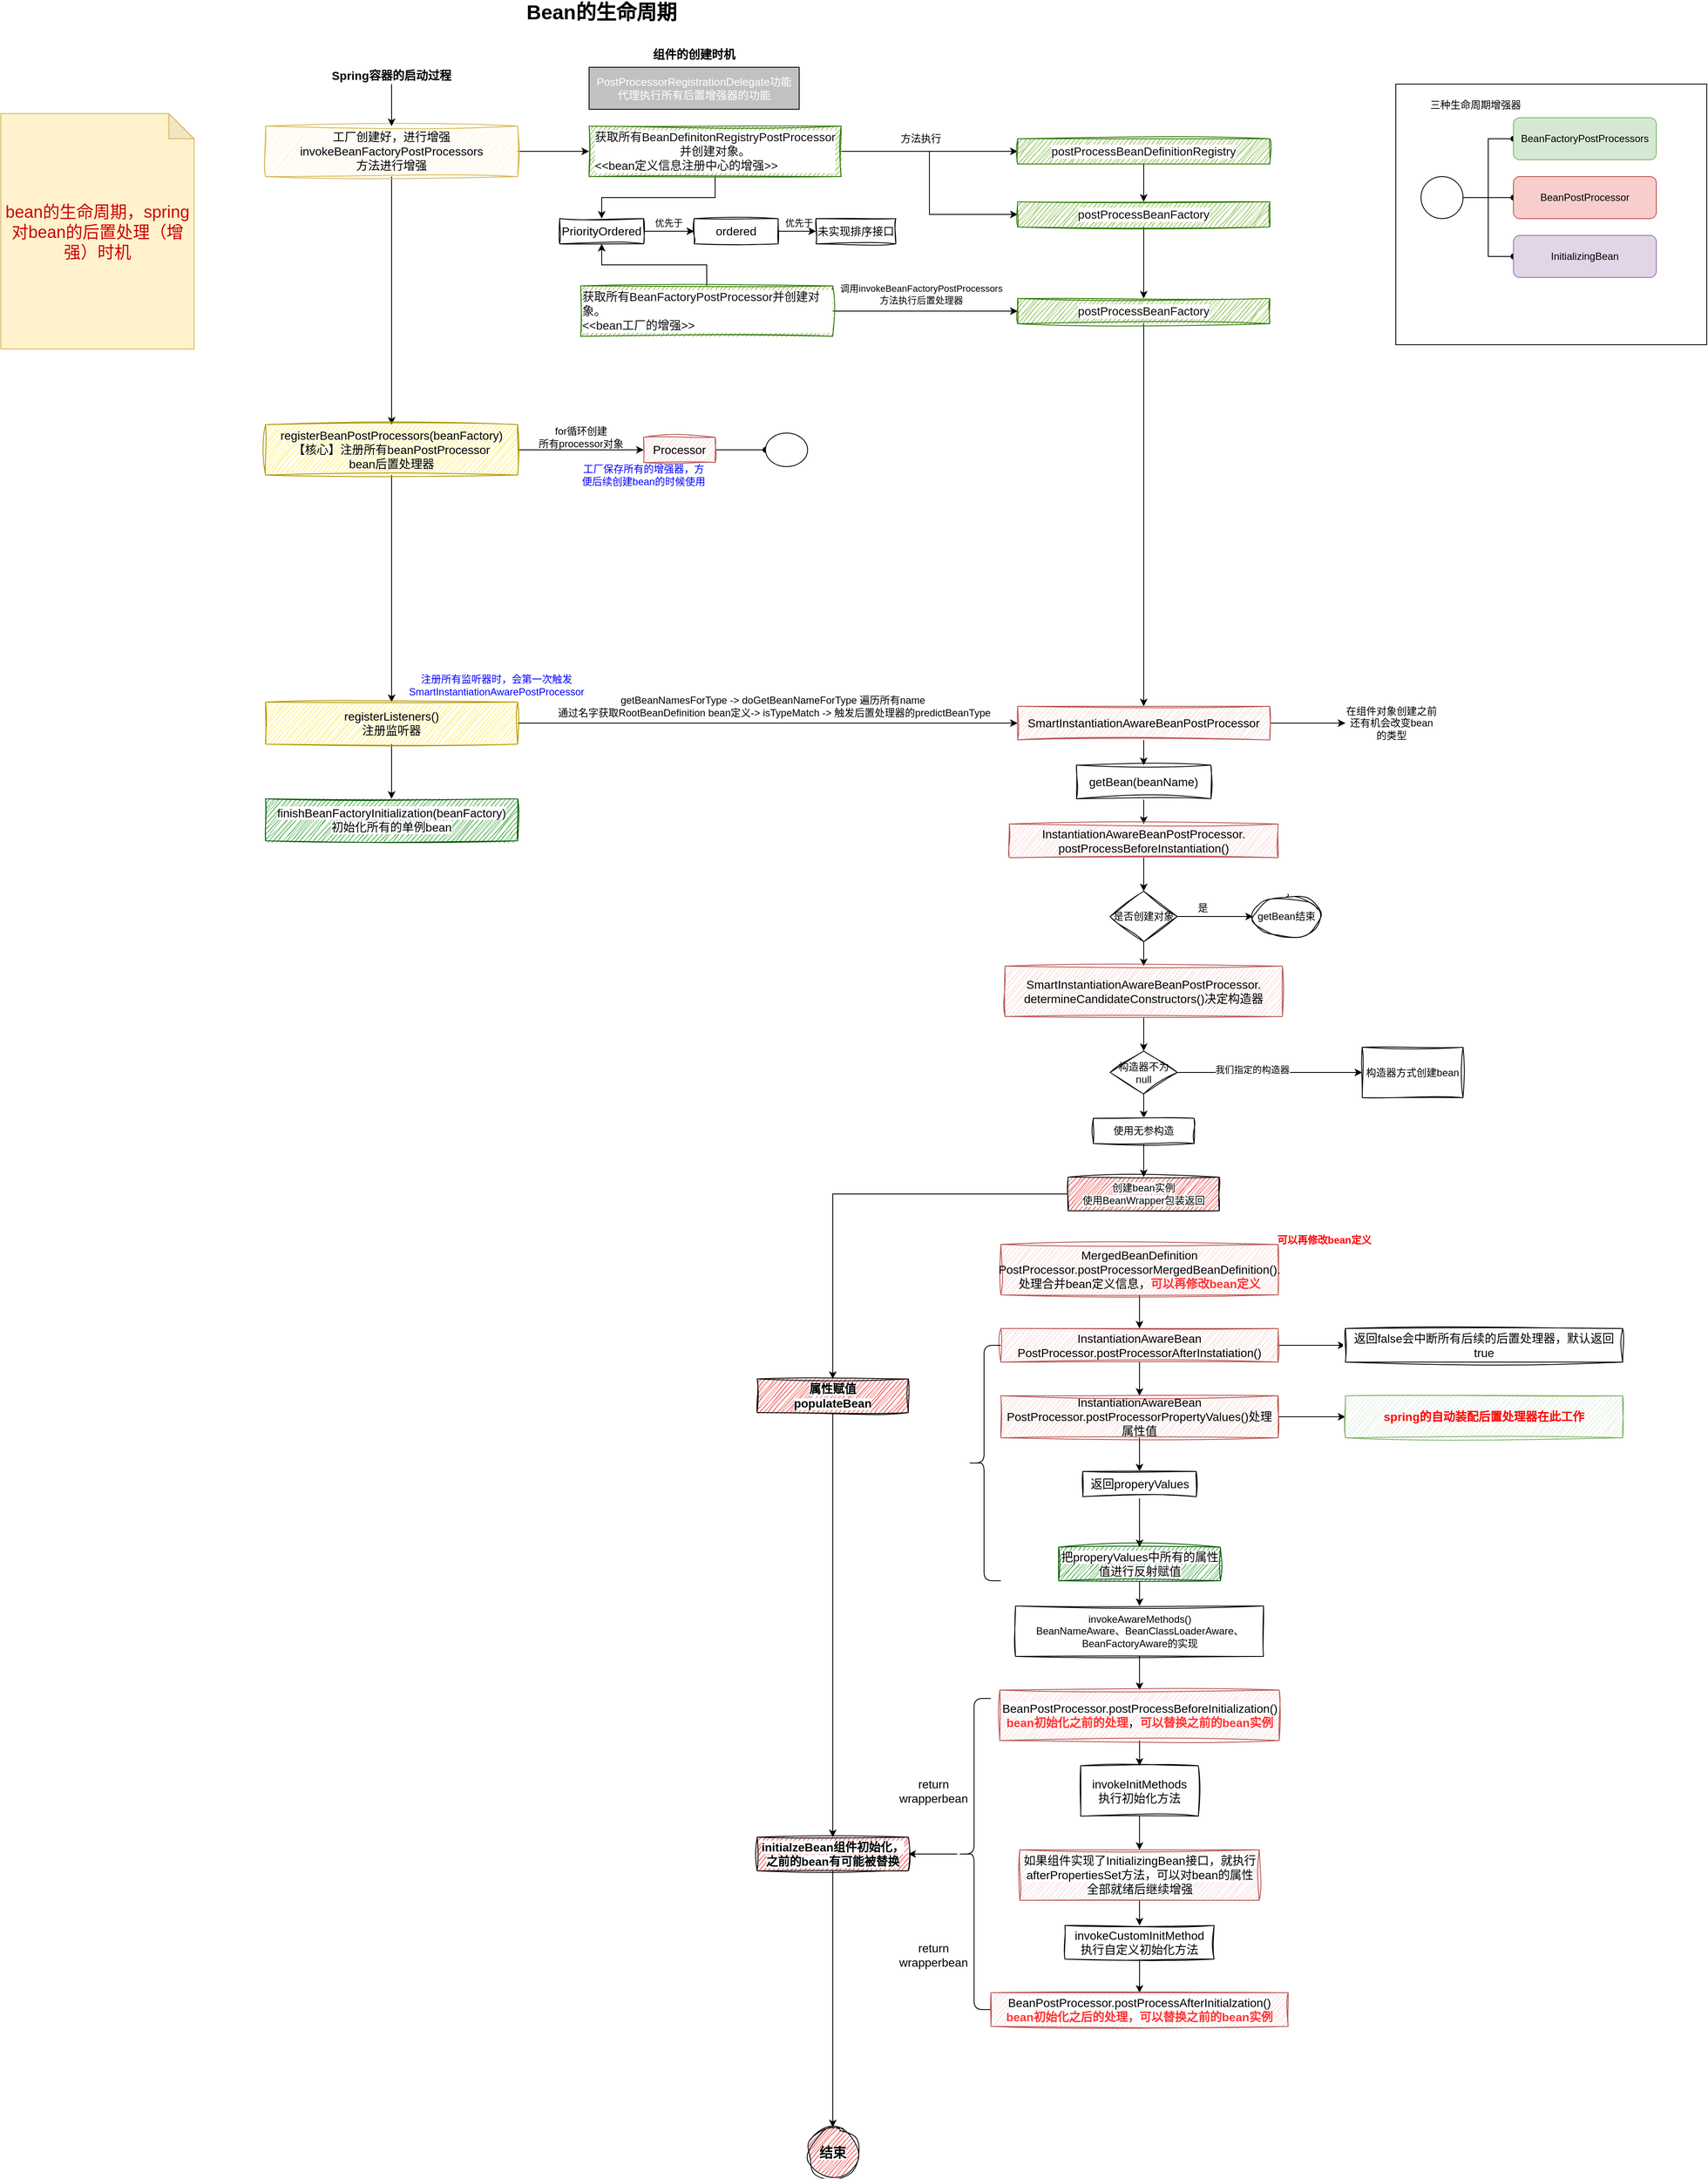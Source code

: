 <mxfile version="21.1.1" type="github">
  <diagram name="第 1 页" id="JuPUj2j9Y0bYAIlRyvc1">
    <mxGraphModel dx="2117" dy="592" grid="1" gridSize="10" guides="1" tooltips="1" connect="1" arrows="1" fold="1" page="1" pageScale="1" pageWidth="827" pageHeight="1169" math="0" shadow="0">
      <root>
        <mxCell id="0" />
        <mxCell id="1" parent="0" />
        <UserObject label="" tags="三种生命周期增强器" id="_ZTjJmJx-keD3RRCjtSV-67">
          <mxCell style="rounded=0;whiteSpace=wrap;html=1;container=1;" vertex="1" parent="1">
            <mxGeometry x="1340" y="120" width="370" height="310" as="geometry">
              <mxRectangle x="1340" y="120" width="50" height="40" as="alternateBounds" />
            </mxGeometry>
          </mxCell>
        </UserObject>
        <mxCell id="_ZTjJmJx-keD3RRCjtSV-73" style="edgeStyle=orthogonalEdgeStyle;rounded=0;orthogonalLoop=1;jettySize=auto;html=1;entryX=0;entryY=0.5;entryDx=0;entryDy=0;endArrow=oval;endFill=1;" edge="1" parent="_ZTjJmJx-keD3RRCjtSV-67" source="_ZTjJmJx-keD3RRCjtSV-70" target="_ZTjJmJx-keD3RRCjtSV-71">
          <mxGeometry relative="1" as="geometry" />
        </mxCell>
        <mxCell id="_ZTjJmJx-keD3RRCjtSV-74" style="edgeStyle=orthogonalEdgeStyle;rounded=0;orthogonalLoop=1;jettySize=auto;html=1;exitX=1;exitY=0.5;exitDx=0;exitDy=0;endArrow=oval;endFill=1;" edge="1" parent="_ZTjJmJx-keD3RRCjtSV-67" source="_ZTjJmJx-keD3RRCjtSV-70" target="_ZTjJmJx-keD3RRCjtSV-64">
          <mxGeometry relative="1" as="geometry" />
        </mxCell>
        <mxCell id="_ZTjJmJx-keD3RRCjtSV-75" style="edgeStyle=orthogonalEdgeStyle;rounded=0;orthogonalLoop=1;jettySize=auto;html=1;exitX=1;exitY=0.5;exitDx=0;exitDy=0;entryX=0;entryY=0.5;entryDx=0;entryDy=0;endArrow=oval;endFill=1;" edge="1" parent="_ZTjJmJx-keD3RRCjtSV-67" source="_ZTjJmJx-keD3RRCjtSV-70" target="_ZTjJmJx-keD3RRCjtSV-65">
          <mxGeometry relative="1" as="geometry" />
        </mxCell>
        <mxCell id="_ZTjJmJx-keD3RRCjtSV-70" value="" style="ellipse;whiteSpace=wrap;html=1;aspect=fixed;" vertex="1" parent="_ZTjJmJx-keD3RRCjtSV-67">
          <mxGeometry x="30" y="110" width="50" height="50" as="geometry" />
        </mxCell>
        <mxCell id="_ZTjJmJx-keD3RRCjtSV-71" value="BeanFactoryPostProcessors" style="rounded=1;whiteSpace=wrap;html=1;fillColor=#d5e8d4;strokeColor=#82b366;" vertex="1" parent="_ZTjJmJx-keD3RRCjtSV-67">
          <mxGeometry x="140" y="40" width="170" height="50" as="geometry" />
        </mxCell>
        <mxCell id="_ZTjJmJx-keD3RRCjtSV-64" value="BeanPostProcessor" style="rounded=1;whiteSpace=wrap;html=1;fillColor=#f8cecc;strokeColor=#b85450;" vertex="1" parent="_ZTjJmJx-keD3RRCjtSV-67">
          <mxGeometry x="140" y="110" width="170" height="50" as="geometry" />
        </mxCell>
        <mxCell id="_ZTjJmJx-keD3RRCjtSV-65" value="InitializingBean" style="rounded=1;whiteSpace=wrap;html=1;fillColor=#e1d5e7;strokeColor=#9673a6;" vertex="1" parent="_ZTjJmJx-keD3RRCjtSV-67">
          <mxGeometry x="140" y="180" width="170" height="50" as="geometry" />
        </mxCell>
        <mxCell id="_ZTjJmJx-keD3RRCjtSV-76" value="三种生命周期增强器" style="text;html=1;strokeColor=none;fillColor=none;align=center;verticalAlign=middle;whiteSpace=wrap;rounded=0;" vertex="1" parent="_ZTjJmJx-keD3RRCjtSV-67">
          <mxGeometry x="30" y="10" width="130" height="30" as="geometry" />
        </mxCell>
        <mxCell id="_ZTjJmJx-keD3RRCjtSV-1" value="&lt;b&gt;&lt;font style=&quot;font-size: 24px;&quot;&gt;Bean的生命周期&lt;/font&gt;&lt;/b&gt;" style="text;html=1;strokeColor=none;fillColor=none;align=center;verticalAlign=middle;whiteSpace=wrap;rounded=0;" vertex="1" parent="1">
          <mxGeometry x="290" y="20" width="210" height="30" as="geometry" />
        </mxCell>
        <mxCell id="_ZTjJmJx-keD3RRCjtSV-6" value="" style="edgeStyle=orthogonalEdgeStyle;rounded=0;orthogonalLoop=1;jettySize=auto;html=1;" edge="1" parent="1" source="_ZTjJmJx-keD3RRCjtSV-2" target="_ZTjJmJx-keD3RRCjtSV-5">
          <mxGeometry relative="1" as="geometry" />
        </mxCell>
        <mxCell id="_ZTjJmJx-keD3RRCjtSV-8" value="" style="edgeStyle=orthogonalEdgeStyle;rounded=0;orthogonalLoop=1;jettySize=auto;html=1;" edge="1" parent="1" source="_ZTjJmJx-keD3RRCjtSV-2" target="_ZTjJmJx-keD3RRCjtSV-7">
          <mxGeometry relative="1" as="geometry" />
        </mxCell>
        <mxCell id="_ZTjJmJx-keD3RRCjtSV-2" value="&lt;font style=&quot;font-size: 14px;&quot;&gt;工厂创建好，进行增强&lt;br&gt;invokeBeanFactoryPostProcessors&lt;br&gt;方法进行增强&lt;/font&gt;" style="rounded=0;whiteSpace=wrap;html=1;fillColor=#fff2cc;strokeColor=#d6b656;sketch=1;curveFitting=1;jiggle=2;" vertex="1" parent="1">
          <mxGeometry x="-5" y="170" width="300" height="60" as="geometry" />
        </mxCell>
        <mxCell id="_ZTjJmJx-keD3RRCjtSV-4" style="edgeStyle=orthogonalEdgeStyle;rounded=0;orthogonalLoop=1;jettySize=auto;html=1;entryX=0.5;entryY=0;entryDx=0;entryDy=0;" edge="1" parent="1" source="_ZTjJmJx-keD3RRCjtSV-3" target="_ZTjJmJx-keD3RRCjtSV-2">
          <mxGeometry relative="1" as="geometry" />
        </mxCell>
        <mxCell id="_ZTjJmJx-keD3RRCjtSV-3" value="&lt;b&gt;&lt;font style=&quot;font-size: 14px;&quot;&gt;Spring容器的启动过程&lt;/font&gt;&lt;/b&gt;" style="text;html=1;strokeColor=none;fillColor=none;align=center;verticalAlign=middle;whiteSpace=wrap;rounded=0;" vertex="1" parent="1">
          <mxGeometry x="60" y="100" width="170" height="20" as="geometry" />
        </mxCell>
        <mxCell id="_ZTjJmJx-keD3RRCjtSV-38" value="" style="edgeStyle=orthogonalEdgeStyle;rounded=0;orthogonalLoop=1;jettySize=auto;html=1;" edge="1" parent="1" source="_ZTjJmJx-keD3RRCjtSV-5" target="_ZTjJmJx-keD3RRCjtSV-37">
          <mxGeometry relative="1" as="geometry" />
        </mxCell>
        <mxCell id="_ZTjJmJx-keD3RRCjtSV-53" value="" style="edgeStyle=orthogonalEdgeStyle;rounded=0;orthogonalLoop=1;jettySize=auto;html=1;" edge="1" parent="1" source="_ZTjJmJx-keD3RRCjtSV-5" target="_ZTjJmJx-keD3RRCjtSV-52">
          <mxGeometry relative="1" as="geometry" />
        </mxCell>
        <mxCell id="_ZTjJmJx-keD3RRCjtSV-5" value="&lt;font style=&quot;font-size: 14px;&quot;&gt;registerBeanPostProcessors(beanFactory)&lt;br&gt;【核心】注册所有beanPostProcessor&lt;br&gt;bean后置处理器&lt;/font&gt;" style="rounded=0;whiteSpace=wrap;html=1;fillColor=#fde73f;strokeColor=#B09500;sketch=1;curveFitting=1;jiggle=2;fontColor=#000000;" vertex="1" parent="1">
          <mxGeometry x="-5" y="525" width="300" height="60" as="geometry" />
        </mxCell>
        <mxCell id="_ZTjJmJx-keD3RRCjtSV-12" value="" style="edgeStyle=orthogonalEdgeStyle;rounded=0;orthogonalLoop=1;jettySize=auto;html=1;" edge="1" parent="1" source="_ZTjJmJx-keD3RRCjtSV-7" target="_ZTjJmJx-keD3RRCjtSV-11">
          <mxGeometry relative="1" as="geometry" />
        </mxCell>
        <mxCell id="_ZTjJmJx-keD3RRCjtSV-22" value="" style="edgeStyle=orthogonalEdgeStyle;rounded=0;orthogonalLoop=1;jettySize=auto;html=1;" edge="1" parent="1" source="_ZTjJmJx-keD3RRCjtSV-7" target="_ZTjJmJx-keD3RRCjtSV-21">
          <mxGeometry relative="1" as="geometry" />
        </mxCell>
        <mxCell id="_ZTjJmJx-keD3RRCjtSV-26" style="edgeStyle=orthogonalEdgeStyle;rounded=0;orthogonalLoop=1;jettySize=auto;html=1;exitX=1;exitY=0.5;exitDx=0;exitDy=0;entryX=0;entryY=0.5;entryDx=0;entryDy=0;" edge="1" parent="1" source="_ZTjJmJx-keD3RRCjtSV-7" target="_ZTjJmJx-keD3RRCjtSV-24">
          <mxGeometry relative="1" as="geometry" />
        </mxCell>
        <mxCell id="_ZTjJmJx-keD3RRCjtSV-7" value="&lt;span style=&quot;font-size: 14px;&quot;&gt;获取所有BeanDefinitonRegistryPostProcessor&lt;br&gt;并创建对象。&lt;br&gt;&lt;div style=&quot;text-align: left;&quot;&gt;&amp;lt;&amp;lt;bean定义信息注册中心的增强&amp;gt;&amp;gt;&lt;/div&gt;&lt;/span&gt;" style="rounded=0;whiteSpace=wrap;html=1;fillColor=#60a917;strokeColor=#2D7600;sketch=1;curveFitting=1;jiggle=2;fontColor=#0D0D0D;labelBackgroundColor=default;" vertex="1" parent="1">
          <mxGeometry x="380" y="170" width="300" height="60" as="geometry" />
        </mxCell>
        <mxCell id="_ZTjJmJx-keD3RRCjtSV-9" value="&lt;b&gt;&lt;font style=&quot;font-size: 14px;&quot;&gt;组件的创建时机&lt;/font&gt;&lt;/b&gt;" style="text;html=1;strokeColor=none;fillColor=none;align=center;verticalAlign=middle;whiteSpace=wrap;rounded=0;" vertex="1" parent="1">
          <mxGeometry x="430" y="70" width="150" height="30" as="geometry" />
        </mxCell>
        <mxCell id="_ZTjJmJx-keD3RRCjtSV-10" value="&lt;font style=&quot;font-size: 13px;&quot; color=&quot;#ffffff&quot;&gt;PostProcessorRegistrationDelegate功能&lt;br&gt;代理执行所有后置增强器的功能&lt;/font&gt;" style="rounded=0;whiteSpace=wrap;html=1;fillColor=#c2c1c1;" vertex="1" parent="1">
          <mxGeometry x="380" y="100" width="250" height="50" as="geometry" />
        </mxCell>
        <mxCell id="_ZTjJmJx-keD3RRCjtSV-14" value="" style="edgeStyle=orthogonalEdgeStyle;rounded=0;orthogonalLoop=1;jettySize=auto;html=1;" edge="1" parent="1" source="_ZTjJmJx-keD3RRCjtSV-11" target="_ZTjJmJx-keD3RRCjtSV-13">
          <mxGeometry relative="1" as="geometry" />
        </mxCell>
        <mxCell id="_ZTjJmJx-keD3RRCjtSV-11" value="&lt;span style=&quot;font-size: 14px;&quot;&gt;PriorityOrdered&lt;br&gt;&lt;/span&gt;" style="rounded=0;whiteSpace=wrap;html=1;sketch=1;curveFitting=1;jiggle=2;labelBackgroundColor=default;" vertex="1" parent="1">
          <mxGeometry x="345" y="280" width="100" height="30" as="geometry" />
        </mxCell>
        <mxCell id="_ZTjJmJx-keD3RRCjtSV-17" value="" style="edgeStyle=orthogonalEdgeStyle;rounded=0;orthogonalLoop=1;jettySize=auto;html=1;" edge="1" parent="1" source="_ZTjJmJx-keD3RRCjtSV-13" target="_ZTjJmJx-keD3RRCjtSV-16">
          <mxGeometry relative="1" as="geometry" />
        </mxCell>
        <mxCell id="_ZTjJmJx-keD3RRCjtSV-13" value="&lt;span style=&quot;font-size: 14px;&quot;&gt;ordered&lt;br&gt;&lt;/span&gt;" style="rounded=0;whiteSpace=wrap;html=1;sketch=1;curveFitting=1;jiggle=2;labelBackgroundColor=default;" vertex="1" parent="1">
          <mxGeometry x="505" y="280" width="100" height="30" as="geometry" />
        </mxCell>
        <mxCell id="_ZTjJmJx-keD3RRCjtSV-15" value="&lt;font style=&quot;font-size: 11px;&quot;&gt;优先于&lt;/font&gt;" style="text;html=1;strokeColor=none;fillColor=none;align=center;verticalAlign=middle;whiteSpace=wrap;rounded=0;" vertex="1" parent="1">
          <mxGeometry x="445" y="270" width="60" height="30" as="geometry" />
        </mxCell>
        <mxCell id="_ZTjJmJx-keD3RRCjtSV-16" value="&lt;font style=&quot;font-size: 13px;&quot;&gt;未实现排序接口&lt;/font&gt;" style="rounded=0;whiteSpace=wrap;html=1;sketch=1;curveFitting=1;jiggle=2;labelBackgroundColor=default;" vertex="1" parent="1">
          <mxGeometry x="650" y="280" width="95" height="30" as="geometry" />
        </mxCell>
        <mxCell id="_ZTjJmJx-keD3RRCjtSV-18" value="&lt;font style=&quot;font-size: 11px;&quot;&gt;优先于&lt;/font&gt;" style="text;html=1;strokeColor=none;fillColor=none;align=center;verticalAlign=middle;whiteSpace=wrap;rounded=0;" vertex="1" parent="1">
          <mxGeometry x="600" y="270" width="60" height="30" as="geometry" />
        </mxCell>
        <mxCell id="_ZTjJmJx-keD3RRCjtSV-20" style="edgeStyle=orthogonalEdgeStyle;rounded=0;orthogonalLoop=1;jettySize=auto;html=1;entryX=0.5;entryY=1;entryDx=0;entryDy=0;" edge="1" parent="1" source="_ZTjJmJx-keD3RRCjtSV-19" target="_ZTjJmJx-keD3RRCjtSV-11">
          <mxGeometry relative="1" as="geometry" />
        </mxCell>
        <mxCell id="_ZTjJmJx-keD3RRCjtSV-35" style="edgeStyle=orthogonalEdgeStyle;rounded=0;orthogonalLoop=1;jettySize=auto;html=1;exitX=1;exitY=0.5;exitDx=0;exitDy=0;entryX=0;entryY=0.5;entryDx=0;entryDy=0;" edge="1" parent="1" source="_ZTjJmJx-keD3RRCjtSV-19" target="_ZTjJmJx-keD3RRCjtSV-27">
          <mxGeometry relative="1" as="geometry" />
        </mxCell>
        <mxCell id="_ZTjJmJx-keD3RRCjtSV-36" value="调用invokeBeanFactoryPostProcessors&lt;br&gt;方法执行后置处理器" style="edgeLabel;html=1;align=center;verticalAlign=middle;resizable=0;points=[];" vertex="1" connectable="0" parent="_ZTjJmJx-keD3RRCjtSV-35">
          <mxGeometry x="-0.291" y="4" relative="1" as="geometry">
            <mxPoint x="27" y="-16" as="offset" />
          </mxGeometry>
        </mxCell>
        <mxCell id="_ZTjJmJx-keD3RRCjtSV-19" value="&lt;span style=&quot;font-size: 14px;&quot;&gt;获取所有BeanFactoryPostProcessor并创建对象。&lt;br&gt;&amp;lt;&amp;lt;bean工厂的增强&amp;gt;&amp;gt;&lt;br&gt;&lt;/span&gt;" style="rounded=0;whiteSpace=wrap;html=1;fillColor=#60a917;strokeColor=#2D7600;sketch=1;curveFitting=1;jiggle=2;fontColor=#0D0D0D;labelBackgroundColor=default;align=left;" vertex="1" parent="1">
          <mxGeometry x="370" y="360" width="300" height="60" as="geometry" />
        </mxCell>
        <mxCell id="_ZTjJmJx-keD3RRCjtSV-25" value="" style="edgeStyle=orthogonalEdgeStyle;rounded=0;orthogonalLoop=1;jettySize=auto;html=1;" edge="1" parent="1" source="_ZTjJmJx-keD3RRCjtSV-21" target="_ZTjJmJx-keD3RRCjtSV-24">
          <mxGeometry relative="1" as="geometry" />
        </mxCell>
        <mxCell id="_ZTjJmJx-keD3RRCjtSV-21" value="&lt;span style=&quot;font-size: 14px;&quot;&gt;postProcessBeanDefinitionRegistry&lt;/span&gt;" style="rounded=0;whiteSpace=wrap;html=1;fillColor=#60a917;strokeColor=#2D7600;sketch=1;curveFitting=1;jiggle=2;fontColor=#0D0D0D;labelBackgroundColor=default;" vertex="1" parent="1">
          <mxGeometry x="890" y="185" width="300" height="30" as="geometry" />
        </mxCell>
        <mxCell id="_ZTjJmJx-keD3RRCjtSV-23" value="方法执行" style="text;html=1;strokeColor=none;fillColor=none;align=center;verticalAlign=middle;whiteSpace=wrap;rounded=0;" vertex="1" parent="1">
          <mxGeometry x="745" y="170" width="60" height="30" as="geometry" />
        </mxCell>
        <mxCell id="_ZTjJmJx-keD3RRCjtSV-28" value="" style="edgeStyle=orthogonalEdgeStyle;rounded=0;orthogonalLoop=1;jettySize=auto;html=1;" edge="1" parent="1" source="_ZTjJmJx-keD3RRCjtSV-24" target="_ZTjJmJx-keD3RRCjtSV-27">
          <mxGeometry relative="1" as="geometry" />
        </mxCell>
        <mxCell id="_ZTjJmJx-keD3RRCjtSV-24" value="&lt;span style=&quot;font-size: 14px;&quot;&gt;postProcessBeanFactory&lt;/span&gt;" style="rounded=0;whiteSpace=wrap;html=1;fillColor=#60a917;strokeColor=#2D7600;sketch=1;curveFitting=1;jiggle=2;fontColor=#0D0D0D;labelBackgroundColor=default;" vertex="1" parent="1">
          <mxGeometry x="890" y="260" width="300" height="30" as="geometry" />
        </mxCell>
        <mxCell id="_ZTjJmJx-keD3RRCjtSV-56" style="edgeStyle=orthogonalEdgeStyle;rounded=0;orthogonalLoop=1;jettySize=auto;html=1;exitX=0.5;exitY=1;exitDx=0;exitDy=0;" edge="1" parent="1" source="_ZTjJmJx-keD3RRCjtSV-27" target="_ZTjJmJx-keD3RRCjtSV-54">
          <mxGeometry relative="1" as="geometry" />
        </mxCell>
        <mxCell id="_ZTjJmJx-keD3RRCjtSV-27" value="&lt;span style=&quot;font-size: 14px;&quot;&gt;postProcessBeanFactory&lt;/span&gt;" style="rounded=0;whiteSpace=wrap;html=1;fillColor=#60a917;strokeColor=#2D7600;sketch=1;curveFitting=1;jiggle=2;fontColor=#0D0D0D;labelBackgroundColor=default;" vertex="1" parent="1">
          <mxGeometry x="890" y="375" width="300" height="30" as="geometry" />
        </mxCell>
        <mxCell id="_ZTjJmJx-keD3RRCjtSV-41" value="" style="edgeStyle=orthogonalEdgeStyle;rounded=0;orthogonalLoop=1;jettySize=auto;html=1;endArrow=oval;endFill=1;entryX=0;entryY=0.5;entryDx=0;entryDy=0;" edge="1" parent="1" source="_ZTjJmJx-keD3RRCjtSV-37" target="_ZTjJmJx-keD3RRCjtSV-148">
          <mxGeometry relative="1" as="geometry">
            <mxPoint x="605" y="555" as="targetPoint" />
          </mxGeometry>
        </mxCell>
        <mxCell id="_ZTjJmJx-keD3RRCjtSV-37" value="&lt;span style=&quot;font-size: 14px;&quot;&gt;Processor&lt;/span&gt;" style="rounded=0;whiteSpace=wrap;html=1;fillColor=#f8cecc;strokeColor=#b85450;sketch=1;curveFitting=1;jiggle=2;" vertex="1" parent="1">
          <mxGeometry x="445" y="540" width="85" height="30" as="geometry" />
        </mxCell>
        <mxCell id="_ZTjJmJx-keD3RRCjtSV-39" value="for循环创建&lt;br&gt;所有processor对象" style="text;html=1;align=center;verticalAlign=middle;resizable=0;points=[];autosize=1;strokeColor=none;fillColor=none;" vertex="1" parent="1">
          <mxGeometry x="310" y="520" width="120" height="40" as="geometry" />
        </mxCell>
        <mxCell id="_ZTjJmJx-keD3RRCjtSV-51" value="&lt;font color=&quot;#0000ff&quot;&gt;工厂保存所有的增强器，方便后续创建bean的时候使用&lt;/font&gt;" style="text;html=1;strokeColor=none;fillColor=none;align=center;verticalAlign=middle;whiteSpace=wrap;rounded=0;" vertex="1" parent="1">
          <mxGeometry x="370" y="560" width="150" height="50" as="geometry" />
        </mxCell>
        <mxCell id="_ZTjJmJx-keD3RRCjtSV-55" value="" style="edgeStyle=orthogonalEdgeStyle;rounded=0;orthogonalLoop=1;jettySize=auto;html=1;" edge="1" parent="1" source="_ZTjJmJx-keD3RRCjtSV-52" target="_ZTjJmJx-keD3RRCjtSV-54">
          <mxGeometry relative="1" as="geometry" />
        </mxCell>
        <mxCell id="_ZTjJmJx-keD3RRCjtSV-79" value="" style="edgeStyle=orthogonalEdgeStyle;rounded=0;orthogonalLoop=1;jettySize=auto;html=1;" edge="1" parent="1" source="_ZTjJmJx-keD3RRCjtSV-52" target="_ZTjJmJx-keD3RRCjtSV-78">
          <mxGeometry relative="1" as="geometry" />
        </mxCell>
        <mxCell id="_ZTjJmJx-keD3RRCjtSV-52" value="&lt;font style=&quot;font-size: 14px;&quot;&gt;registerListeners()&lt;br&gt;注册监听器&lt;br&gt;&lt;/font&gt;" style="rounded=0;whiteSpace=wrap;html=1;fillColor=#fde73f;strokeColor=#B09500;sketch=1;curveFitting=1;jiggle=2;fontColor=#000000;" vertex="1" parent="1">
          <mxGeometry x="-5" y="855" width="300" height="50" as="geometry" />
        </mxCell>
        <mxCell id="_ZTjJmJx-keD3RRCjtSV-61" value="" style="edgeStyle=orthogonalEdgeStyle;rounded=0;orthogonalLoop=1;jettySize=auto;html=1;entryX=0;entryY=0.5;entryDx=0;entryDy=0;" edge="1" parent="1" source="_ZTjJmJx-keD3RRCjtSV-54" target="_ZTjJmJx-keD3RRCjtSV-62">
          <mxGeometry relative="1" as="geometry">
            <mxPoint x="1270" y="880" as="targetPoint" />
          </mxGeometry>
        </mxCell>
        <mxCell id="_ZTjJmJx-keD3RRCjtSV-81" value="" style="edgeStyle=orthogonalEdgeStyle;rounded=0;orthogonalLoop=1;jettySize=auto;html=1;" edge="1" parent="1" source="_ZTjJmJx-keD3RRCjtSV-54" target="_ZTjJmJx-keD3RRCjtSV-80">
          <mxGeometry relative="1" as="geometry" />
        </mxCell>
        <mxCell id="_ZTjJmJx-keD3RRCjtSV-54" value="&lt;font style=&quot;font-size: 14px;&quot;&gt;SmartInstantiationAwareBeanPostProcessor&lt;br&gt;&lt;/font&gt;" style="rounded=0;whiteSpace=wrap;html=1;fillColor=#f8cecc;strokeColor=#b85450;sketch=1;curveFitting=1;jiggle=2;" vertex="1" parent="1">
          <mxGeometry x="890" y="860" width="300" height="40" as="geometry" />
        </mxCell>
        <mxCell id="_ZTjJmJx-keD3RRCjtSV-57" value="getBeanNamesForType -&amp;gt; doGetBeanNameForType 遍历所有name&amp;nbsp;&lt;br&gt;通过名字获取RootBeanDefinition bean定义-&amp;gt; isTypeMatch -&amp;gt; 触发后置处理器的predictBeanType" style="text;html=1;align=center;verticalAlign=middle;resizable=0;points=[];autosize=1;strokeColor=none;fillColor=none;" vertex="1" parent="1">
          <mxGeometry x="330" y="840" width="540" height="40" as="geometry" />
        </mxCell>
        <mxCell id="_ZTjJmJx-keD3RRCjtSV-59" value="&lt;font color=&quot;#0000ff&quot;&gt;注册所有监听器时，会第一次触发&lt;font style=&quot;font-size: 12px;&quot;&gt;SmartInstantiationAwarePostProcessor&lt;/font&gt;&lt;/font&gt;" style="text;html=1;strokeColor=none;fillColor=none;align=center;verticalAlign=middle;whiteSpace=wrap;rounded=0;" vertex="1" parent="1">
          <mxGeometry x="110" y="815" width="320" height="40" as="geometry" />
        </mxCell>
        <mxCell id="_ZTjJmJx-keD3RRCjtSV-62" value="在组件对象创建之前还有机会改变bean的类型" style="text;html=1;strokeColor=none;fillColor=none;align=center;verticalAlign=middle;whiteSpace=wrap;rounded=0;" vertex="1" parent="1">
          <mxGeometry x="1280" y="867.5" width="110" height="25" as="geometry" />
        </mxCell>
        <mxCell id="_ZTjJmJx-keD3RRCjtSV-78" value="&lt;font style=&quot;font-size: 14px;&quot;&gt;&lt;font style=&quot;background-color: rgb(255, 255, 255);&quot; color=&quot;#000000&quot;&gt;finishBeanFactoryInitialization(beanFactory)&lt;br&gt;初始化所有的单例bean&lt;/font&gt;&lt;br&gt;&lt;/font&gt;" style="rounded=0;whiteSpace=wrap;html=1;fillColor=#008a00;strokeColor=#005700;sketch=1;curveFitting=1;jiggle=2;fontColor=#ffffff;" vertex="1" parent="1">
          <mxGeometry x="-5" y="970" width="300" height="50" as="geometry" />
        </mxCell>
        <mxCell id="_ZTjJmJx-keD3RRCjtSV-83" value="" style="edgeStyle=orthogonalEdgeStyle;rounded=0;orthogonalLoop=1;jettySize=auto;html=1;" edge="1" parent="1" source="_ZTjJmJx-keD3RRCjtSV-80" target="_ZTjJmJx-keD3RRCjtSV-82">
          <mxGeometry relative="1" as="geometry" />
        </mxCell>
        <mxCell id="_ZTjJmJx-keD3RRCjtSV-80" value="&lt;font style=&quot;font-size: 14px;&quot;&gt;getBean(beanName)&lt;br&gt;&lt;/font&gt;" style="rounded=0;whiteSpace=wrap;html=1;sketch=1;curveFitting=1;jiggle=2;" vertex="1" parent="1">
          <mxGeometry x="960" y="930" width="160" height="40" as="geometry" />
        </mxCell>
        <mxCell id="_ZTjJmJx-keD3RRCjtSV-85" value="" style="edgeStyle=orthogonalEdgeStyle;rounded=0;orthogonalLoop=1;jettySize=auto;html=1;" edge="1" parent="1" source="_ZTjJmJx-keD3RRCjtSV-82" target="_ZTjJmJx-keD3RRCjtSV-84">
          <mxGeometry relative="1" as="geometry" />
        </mxCell>
        <mxCell id="_ZTjJmJx-keD3RRCjtSV-82" value="&lt;font style=&quot;font-size: 14px;&quot;&gt;InstantiationAwareBeanPostProcessor.&lt;br&gt;postProcessBeforeInstantiation()&lt;br&gt;&lt;/font&gt;" style="rounded=0;whiteSpace=wrap;html=1;sketch=1;curveFitting=1;jiggle=2;fillColor=#f8cecc;strokeColor=#b85450;" vertex="1" parent="1">
          <mxGeometry x="880" y="1000" width="320" height="40" as="geometry" />
        </mxCell>
        <mxCell id="_ZTjJmJx-keD3RRCjtSV-89" value="" style="edgeStyle=orthogonalEdgeStyle;rounded=0;orthogonalLoop=1;jettySize=auto;html=1;" edge="1" parent="1" source="_ZTjJmJx-keD3RRCjtSV-84" target="_ZTjJmJx-keD3RRCjtSV-88">
          <mxGeometry relative="1" as="geometry" />
        </mxCell>
        <mxCell id="_ZTjJmJx-keD3RRCjtSV-92" value="" style="edgeStyle=orthogonalEdgeStyle;rounded=0;orthogonalLoop=1;jettySize=auto;html=1;" edge="1" parent="1" source="_ZTjJmJx-keD3RRCjtSV-84" target="_ZTjJmJx-keD3RRCjtSV-91">
          <mxGeometry relative="1" as="geometry" />
        </mxCell>
        <mxCell id="_ZTjJmJx-keD3RRCjtSV-84" value="是否创建对象" style="rhombus;whiteSpace=wrap;html=1;rounded=0;sketch=1;curveFitting=1;jiggle=2;" vertex="1" parent="1">
          <mxGeometry x="1000" y="1080" width="80" height="60" as="geometry" />
        </mxCell>
        <mxCell id="_ZTjJmJx-keD3RRCjtSV-88" value="getBean结束" style="ellipse;whiteSpace=wrap;html=1;rounded=0;sketch=1;curveFitting=1;jiggle=2;" vertex="1" parent="1">
          <mxGeometry x="1170" y="1085" width="80" height="50" as="geometry" />
        </mxCell>
        <mxCell id="_ZTjJmJx-keD3RRCjtSV-90" value="是" style="text;html=1;align=center;verticalAlign=middle;resizable=0;points=[];autosize=1;strokeColor=none;fillColor=none;" vertex="1" parent="1">
          <mxGeometry x="1090" y="1085" width="40" height="30" as="geometry" />
        </mxCell>
        <mxCell id="_ZTjJmJx-keD3RRCjtSV-94" value="" style="edgeStyle=orthogonalEdgeStyle;rounded=0;orthogonalLoop=1;jettySize=auto;html=1;" edge="1" parent="1" source="_ZTjJmJx-keD3RRCjtSV-91" target="_ZTjJmJx-keD3RRCjtSV-93">
          <mxGeometry relative="1" as="geometry" />
        </mxCell>
        <mxCell id="_ZTjJmJx-keD3RRCjtSV-91" value="&lt;font style=&quot;font-size: 14px;&quot;&gt;SmartInstantiationAwareBeanPostProcessor.&lt;br&gt;determineCandidateConstructors()决定构造器&lt;/font&gt;" style="whiteSpace=wrap;html=1;rounded=0;sketch=1;curveFitting=1;jiggle=2;fillColor=#f8cecc;strokeColor=#b85450;" vertex="1" parent="1">
          <mxGeometry x="875" y="1169" width="330" height="60" as="geometry" />
        </mxCell>
        <mxCell id="_ZTjJmJx-keD3RRCjtSV-96" value="" style="edgeStyle=orthogonalEdgeStyle;rounded=0;orthogonalLoop=1;jettySize=auto;html=1;" edge="1" parent="1" source="_ZTjJmJx-keD3RRCjtSV-93" target="_ZTjJmJx-keD3RRCjtSV-95">
          <mxGeometry relative="1" as="geometry" />
        </mxCell>
        <mxCell id="_ZTjJmJx-keD3RRCjtSV-97" value="我们指定的构造器" style="edgeLabel;html=1;align=center;verticalAlign=middle;resizable=0;points=[];" vertex="1" connectable="0" parent="_ZTjJmJx-keD3RRCjtSV-96">
          <mxGeometry x="-0.193" y="4" relative="1" as="geometry">
            <mxPoint as="offset" />
          </mxGeometry>
        </mxCell>
        <mxCell id="_ZTjJmJx-keD3RRCjtSV-99" value="" style="edgeStyle=orthogonalEdgeStyle;rounded=0;orthogonalLoop=1;jettySize=auto;html=1;" edge="1" parent="1" source="_ZTjJmJx-keD3RRCjtSV-93" target="_ZTjJmJx-keD3RRCjtSV-98">
          <mxGeometry relative="1" as="geometry" />
        </mxCell>
        <mxCell id="_ZTjJmJx-keD3RRCjtSV-93" value="构造器不为null" style="rhombus;whiteSpace=wrap;html=1;rounded=0;sketch=1;curveFitting=1;jiggle=2;" vertex="1" parent="1">
          <mxGeometry x="1000" y="1270" width="80" height="51" as="geometry" />
        </mxCell>
        <mxCell id="_ZTjJmJx-keD3RRCjtSV-95" value="构造器方式创建bean" style="whiteSpace=wrap;html=1;rounded=0;sketch=1;curveFitting=1;jiggle=2;" vertex="1" parent="1">
          <mxGeometry x="1300" y="1265.5" width="120" height="60" as="geometry" />
        </mxCell>
        <mxCell id="_ZTjJmJx-keD3RRCjtSV-101" value="" style="edgeStyle=orthogonalEdgeStyle;rounded=0;orthogonalLoop=1;jettySize=auto;html=1;" edge="1" parent="1" source="_ZTjJmJx-keD3RRCjtSV-98" target="_ZTjJmJx-keD3RRCjtSV-100">
          <mxGeometry relative="1" as="geometry" />
        </mxCell>
        <mxCell id="_ZTjJmJx-keD3RRCjtSV-98" value="使用无参构造" style="whiteSpace=wrap;html=1;rounded=0;sketch=1;curveFitting=1;jiggle=2;" vertex="1" parent="1">
          <mxGeometry x="980" y="1350" width="120" height="30" as="geometry" />
        </mxCell>
        <mxCell id="_ZTjJmJx-keD3RRCjtSV-119" style="edgeStyle=orthogonalEdgeStyle;rounded=0;orthogonalLoop=1;jettySize=auto;html=1;exitX=0;exitY=0.5;exitDx=0;exitDy=0;" edge="1" parent="1" source="_ZTjJmJx-keD3RRCjtSV-100" target="_ZTjJmJx-keD3RRCjtSV-118">
          <mxGeometry relative="1" as="geometry" />
        </mxCell>
        <mxCell id="_ZTjJmJx-keD3RRCjtSV-100" value="&lt;span style=&quot;background-color: rgb(255, 255, 255);&quot;&gt;创建bean实例&lt;br&gt;使用BeanWrapper包装返回&lt;/span&gt;" style="whiteSpace=wrap;html=1;rounded=0;sketch=1;curveFitting=1;jiggle=2;fillColor=#ed0c0c;" vertex="1" parent="1">
          <mxGeometry x="950" y="1420" width="180" height="40" as="geometry" />
        </mxCell>
        <mxCell id="_ZTjJmJx-keD3RRCjtSV-105" value="" style="edgeStyle=orthogonalEdgeStyle;rounded=0;orthogonalLoop=1;jettySize=auto;html=1;" edge="1" parent="1" source="_ZTjJmJx-keD3RRCjtSV-102" target="_ZTjJmJx-keD3RRCjtSV-104">
          <mxGeometry relative="1" as="geometry" />
        </mxCell>
        <mxCell id="_ZTjJmJx-keD3RRCjtSV-102" value="&lt;font style=&quot;font-size: 14px;&quot;&gt;MergedBeanDefinition&lt;br style=&quot;border-color: var(--border-color);&quot;&gt;PostProcessor.postProcessorMergedBeanDefinition().&lt;br&gt;处理合并bean定义信息，&lt;/font&gt;&lt;font color=&quot;#ff3333&quot; style=&quot;font-size: 14px;&quot;&gt;&lt;b&gt;可以再修改bean定义&lt;/b&gt;&lt;/font&gt;" style="whiteSpace=wrap;html=1;rounded=0;sketch=1;curveFitting=1;jiggle=2;fillColor=#f8cecc;strokeColor=#b85450;" vertex="1" parent="1">
          <mxGeometry x="870" y="1500" width="330" height="60" as="geometry" />
        </mxCell>
        <mxCell id="_ZTjJmJx-keD3RRCjtSV-103" value="&lt;b&gt;可以再修改bean定义&lt;/b&gt;" style="text;html=1;strokeColor=none;fillColor=none;align=center;verticalAlign=middle;whiteSpace=wrap;rounded=0;fontColor=#FF0000;" vertex="1" parent="1">
          <mxGeometry x="1190" y="1480" width="130" height="30" as="geometry" />
        </mxCell>
        <mxCell id="_ZTjJmJx-keD3RRCjtSV-107" value="" style="edgeStyle=orthogonalEdgeStyle;rounded=0;orthogonalLoop=1;jettySize=auto;html=1;" edge="1" parent="1" source="_ZTjJmJx-keD3RRCjtSV-104" target="_ZTjJmJx-keD3RRCjtSV-106">
          <mxGeometry relative="1" as="geometry" />
        </mxCell>
        <mxCell id="_ZTjJmJx-keD3RRCjtSV-109" value="" style="edgeStyle=orthogonalEdgeStyle;rounded=0;orthogonalLoop=1;jettySize=auto;html=1;" edge="1" parent="1" source="_ZTjJmJx-keD3RRCjtSV-104" target="_ZTjJmJx-keD3RRCjtSV-108">
          <mxGeometry relative="1" as="geometry" />
        </mxCell>
        <mxCell id="_ZTjJmJx-keD3RRCjtSV-104" value="&lt;font style=&quot;font-size: 14px;&quot;&gt;InstantiationAwareBean&lt;br style=&quot;border-color: var(--border-color);&quot;&gt;PostProcessor.postProcessorAfterInstatiation()&lt;/font&gt;&lt;span style=&quot;font-size: 14px;&quot;&gt;&lt;br&gt;&lt;/span&gt;" style="whiteSpace=wrap;html=1;rounded=0;sketch=1;curveFitting=1;jiggle=2;fillColor=#f8cecc;strokeColor=#b85450;" vertex="1" parent="1">
          <mxGeometry x="870" y="1600" width="330" height="40" as="geometry" />
        </mxCell>
        <mxCell id="_ZTjJmJx-keD3RRCjtSV-111" value="" style="edgeStyle=orthogonalEdgeStyle;rounded=0;orthogonalLoop=1;jettySize=auto;html=1;" edge="1" parent="1" source="_ZTjJmJx-keD3RRCjtSV-106" target="_ZTjJmJx-keD3RRCjtSV-110">
          <mxGeometry relative="1" as="geometry" />
        </mxCell>
        <mxCell id="_ZTjJmJx-keD3RRCjtSV-113" value="" style="edgeStyle=orthogonalEdgeStyle;rounded=0;orthogonalLoop=1;jettySize=auto;html=1;" edge="1" parent="1" source="_ZTjJmJx-keD3RRCjtSV-106" target="_ZTjJmJx-keD3RRCjtSV-112">
          <mxGeometry relative="1" as="geometry" />
        </mxCell>
        <mxCell id="_ZTjJmJx-keD3RRCjtSV-106" value="&lt;font style=&quot;font-size: 14px;&quot;&gt;InstantiationAwareBean&lt;br style=&quot;border-color: var(--border-color);&quot;&gt;PostProcessor.postProcessorPropertyValues()处理属性值&lt;/font&gt;&lt;span style=&quot;font-size: 14px;&quot;&gt;&lt;br&gt;&lt;/span&gt;" style="whiteSpace=wrap;html=1;rounded=0;sketch=1;curveFitting=1;jiggle=2;fillColor=#f8cecc;strokeColor=#b85450;" vertex="1" parent="1">
          <mxGeometry x="870" y="1680" width="330" height="50" as="geometry" />
        </mxCell>
        <mxCell id="_ZTjJmJx-keD3RRCjtSV-108" value="&lt;span style=&quot;font-size: 14px;&quot;&gt;返回false会中断所有后续的后置处理器，默认返回true&lt;br&gt;&lt;/span&gt;" style="whiteSpace=wrap;html=1;rounded=0;sketch=1;curveFitting=1;jiggle=2;" vertex="1" parent="1">
          <mxGeometry x="1280" y="1600" width="330" height="40" as="geometry" />
        </mxCell>
        <mxCell id="_ZTjJmJx-keD3RRCjtSV-110" value="&lt;span style=&quot;font-size: 14px;&quot;&gt;&lt;font color=&quot;#ff0000&quot;&gt;&lt;b&gt;spring的自动装配后置处理器在此工作&lt;/b&gt;&lt;/font&gt;&lt;br&gt;&lt;/span&gt;" style="whiteSpace=wrap;html=1;rounded=0;sketch=1;curveFitting=1;jiggle=2;fillColor=#d5e8d4;strokeColor=#82b366;" vertex="1" parent="1">
          <mxGeometry x="1280" y="1680" width="330" height="50" as="geometry" />
        </mxCell>
        <mxCell id="_ZTjJmJx-keD3RRCjtSV-115" value="" style="edgeStyle=orthogonalEdgeStyle;rounded=0;orthogonalLoop=1;jettySize=auto;html=1;" edge="1" parent="1" source="_ZTjJmJx-keD3RRCjtSV-112" target="_ZTjJmJx-keD3RRCjtSV-114">
          <mxGeometry relative="1" as="geometry" />
        </mxCell>
        <mxCell id="_ZTjJmJx-keD3RRCjtSV-112" value="&lt;span style=&quot;font-size: 14px;&quot;&gt;返回properyValues&lt;br&gt;&lt;/span&gt;" style="whiteSpace=wrap;html=1;rounded=0;sketch=1;curveFitting=1;jiggle=2;" vertex="1" parent="1">
          <mxGeometry x="967.5" y="1770" width="135" height="30" as="geometry" />
        </mxCell>
        <mxCell id="_ZTjJmJx-keD3RRCjtSV-117" value="" style="edgeStyle=orthogonalEdgeStyle;rounded=0;orthogonalLoop=1;jettySize=auto;html=1;" edge="1" parent="1" source="_ZTjJmJx-keD3RRCjtSV-114" target="_ZTjJmJx-keD3RRCjtSV-116">
          <mxGeometry relative="1" as="geometry" />
        </mxCell>
        <mxCell id="_ZTjJmJx-keD3RRCjtSV-114" value="&lt;span style=&quot;font-size: 14px;&quot;&gt;&lt;font style=&quot;background-color: rgb(255, 255, 255);&quot; color=&quot;#000000&quot;&gt;把properyValues中所有的属性值进行反射赋值&lt;/font&gt;&lt;br&gt;&lt;/span&gt;" style="whiteSpace=wrap;html=1;rounded=0;sketch=1;curveFitting=1;jiggle=2;fillColor=#008a00;fontColor=#ffffff;strokeColor=#005700;" vertex="1" parent="1">
          <mxGeometry x="938.75" y="1860" width="192.5" height="40" as="geometry" />
        </mxCell>
        <mxCell id="_ZTjJmJx-keD3RRCjtSV-122" value="" style="edgeStyle=orthogonalEdgeStyle;rounded=0;orthogonalLoop=1;jettySize=auto;html=1;" edge="1" parent="1" source="_ZTjJmJx-keD3RRCjtSV-116" target="_ZTjJmJx-keD3RRCjtSV-121">
          <mxGeometry relative="1" as="geometry" />
        </mxCell>
        <mxCell id="_ZTjJmJx-keD3RRCjtSV-116" value="&lt;font style=&quot;background-color: rgb(255, 255, 255);&quot; color=&quot;#000000&quot;&gt;invokeAwareMethods()&lt;br&gt;BeanNameAware、BeanClassLoaderAware、&lt;br&gt;BeanFactoryAware的实现&lt;/font&gt;" style="whiteSpace=wrap;html=1;rounded=0;sketch=1;curveFitting=1;jiggle=2;" vertex="1" parent="1">
          <mxGeometry x="887.5" y="1930" width="295" height="60" as="geometry" />
        </mxCell>
        <mxCell id="_ZTjJmJx-keD3RRCjtSV-134" value="" style="edgeStyle=orthogonalEdgeStyle;rounded=0;orthogonalLoop=1;jettySize=auto;html=1;" edge="1" parent="1" source="_ZTjJmJx-keD3RRCjtSV-118" target="_ZTjJmJx-keD3RRCjtSV-133">
          <mxGeometry relative="1" as="geometry" />
        </mxCell>
        <mxCell id="_ZTjJmJx-keD3RRCjtSV-118" value="&lt;span style=&quot;background-color: rgb(255, 255, 255);&quot;&gt;&lt;font style=&quot;font-size: 14px;&quot;&gt;&lt;b&gt;属性赋值&lt;br&gt;populateBean&lt;/b&gt;&lt;/font&gt;&lt;/span&gt;" style="whiteSpace=wrap;html=1;rounded=0;sketch=1;curveFitting=1;jiggle=2;fillColor=#ed0c0c;" vertex="1" parent="1">
          <mxGeometry x="580" y="1660" width="180" height="40" as="geometry" />
        </mxCell>
        <mxCell id="_ZTjJmJx-keD3RRCjtSV-137" style="edgeStyle=orthogonalEdgeStyle;rounded=0;orthogonalLoop=1;jettySize=auto;html=1;" edge="1" parent="1" source="_ZTjJmJx-keD3RRCjtSV-120" target="_ZTjJmJx-keD3RRCjtSV-133">
          <mxGeometry relative="1" as="geometry" />
        </mxCell>
        <mxCell id="_ZTjJmJx-keD3RRCjtSV-120" value="" style="shape=curlyBracket;whiteSpace=wrap;html=1;rounded=1;labelPosition=left;verticalLabelPosition=middle;align=right;verticalAlign=middle;" vertex="1" parent="1">
          <mxGeometry x="818.13" y="2040" width="40" height="370" as="geometry" />
        </mxCell>
        <mxCell id="_ZTjJmJx-keD3RRCjtSV-124" value="" style="edgeStyle=orthogonalEdgeStyle;rounded=0;orthogonalLoop=1;jettySize=auto;html=1;" edge="1" parent="1" source="_ZTjJmJx-keD3RRCjtSV-121" target="_ZTjJmJx-keD3RRCjtSV-123">
          <mxGeometry relative="1" as="geometry" />
        </mxCell>
        <mxCell id="_ZTjJmJx-keD3RRCjtSV-121" value="&lt;font style=&quot;font-size: 14px;&quot;&gt;&lt;span style=&quot;background-color: rgb(255, 255, 255);&quot;&gt;BeanPostProcessor.postProcessBeforeInitialization()&lt;br&gt;&lt;/span&gt;&lt;font style=&quot;font-size: 14px;&quot; color=&quot;#ff3333&quot;&gt;&lt;b&gt;bean初始化之前的处理&lt;/b&gt;&lt;/font&gt;，&lt;b&gt;&lt;font color=&quot;#ff3333&quot; style=&quot;font-size: 14px;&quot;&gt;可以替换之前的bean实例&lt;/font&gt;&lt;/b&gt;&lt;/font&gt;" style="whiteSpace=wrap;html=1;rounded=0;sketch=1;curveFitting=1;jiggle=2;fillColor=#f8cecc;strokeColor=#b85450;" vertex="1" parent="1">
          <mxGeometry x="868.75" y="2030" width="332.5" height="60" as="geometry" />
        </mxCell>
        <mxCell id="_ZTjJmJx-keD3RRCjtSV-126" value="" style="edgeStyle=orthogonalEdgeStyle;rounded=0;orthogonalLoop=1;jettySize=auto;html=1;" edge="1" parent="1" source="_ZTjJmJx-keD3RRCjtSV-123" target="_ZTjJmJx-keD3RRCjtSV-125">
          <mxGeometry relative="1" as="geometry" />
        </mxCell>
        <mxCell id="_ZTjJmJx-keD3RRCjtSV-123" value="&lt;span style=&quot;background-color: rgb(255, 255, 255);&quot;&gt;&lt;font style=&quot;font-size: 14px;&quot;&gt;invokeInitMethods&lt;br&gt;执行初始化方法&lt;/font&gt;&lt;/span&gt;" style="whiteSpace=wrap;html=1;rounded=0;sketch=1;curveFitting=1;jiggle=2;" vertex="1" parent="1">
          <mxGeometry x="965" y="2120" width="140" height="60" as="geometry" />
        </mxCell>
        <mxCell id="_ZTjJmJx-keD3RRCjtSV-128" value="" style="edgeStyle=orthogonalEdgeStyle;rounded=0;orthogonalLoop=1;jettySize=auto;html=1;" edge="1" parent="1" source="_ZTjJmJx-keD3RRCjtSV-125" target="_ZTjJmJx-keD3RRCjtSV-127">
          <mxGeometry relative="1" as="geometry" />
        </mxCell>
        <mxCell id="_ZTjJmJx-keD3RRCjtSV-125" value="&lt;span style=&quot;font-size: 14px; background-color: rgb(255, 255, 255);&quot;&gt;如果组件实现了InitializingBean接口，就执行afterPropertiesSet方法，可以对bean的属性全部就绪后继续增强&lt;/span&gt;" style="whiteSpace=wrap;html=1;rounded=0;sketch=1;curveFitting=1;jiggle=2;fillColor=#f8cecc;strokeColor=#b85450;" vertex="1" parent="1">
          <mxGeometry x="892.5" y="2220" width="285" height="60" as="geometry" />
        </mxCell>
        <mxCell id="_ZTjJmJx-keD3RRCjtSV-130" value="" style="edgeStyle=orthogonalEdgeStyle;rounded=0;orthogonalLoop=1;jettySize=auto;html=1;" edge="1" parent="1" source="_ZTjJmJx-keD3RRCjtSV-127" target="_ZTjJmJx-keD3RRCjtSV-129">
          <mxGeometry relative="1" as="geometry" />
        </mxCell>
        <mxCell id="_ZTjJmJx-keD3RRCjtSV-127" value="&lt;span style=&quot;font-size: 14px; background-color: rgb(255, 255, 255);&quot;&gt;invokeCustomInitMethod&lt;br&gt;执行自定义初始化方法&lt;br&gt;&lt;/span&gt;" style="whiteSpace=wrap;html=1;rounded=0;sketch=1;curveFitting=1;jiggle=2;" vertex="1" parent="1">
          <mxGeometry x="946.25" y="2310" width="177.5" height="40" as="geometry" />
        </mxCell>
        <mxCell id="_ZTjJmJx-keD3RRCjtSV-129" value="&lt;span style=&quot;font-size: 14px; background-color: rgb(255, 255, 255);&quot;&gt;BeanPostProcessor.postProcessAfterInitialzation()&lt;br&gt;&lt;b&gt;&lt;font color=&quot;#ff3333&quot;&gt;bean初始化之后的处理，可以替换之前的bean实例&lt;/font&gt;&lt;/b&gt;&lt;br&gt;&lt;/span&gt;" style="whiteSpace=wrap;html=1;rounded=0;sketch=1;curveFitting=1;jiggle=2;fillColor=#f8cecc;strokeColor=#b85450;" vertex="1" parent="1">
          <mxGeometry x="858.13" y="2390" width="353.75" height="40" as="geometry" />
        </mxCell>
        <mxCell id="_ZTjJmJx-keD3RRCjtSV-141" value="" style="edgeStyle=orthogonalEdgeStyle;rounded=0;orthogonalLoop=1;jettySize=auto;html=1;" edge="1" parent="1" source="_ZTjJmJx-keD3RRCjtSV-133" target="_ZTjJmJx-keD3RRCjtSV-140">
          <mxGeometry relative="1" as="geometry" />
        </mxCell>
        <mxCell id="_ZTjJmJx-keD3RRCjtSV-133" value="&lt;span style=&quot;font-size: 14px; background-color: rgb(255, 255, 255);&quot;&gt;&lt;b&gt;initialzeBean组件初始化，之前的bean有可能被替换&lt;/b&gt;&lt;/span&gt;" style="whiteSpace=wrap;html=1;rounded=0;sketch=1;curveFitting=1;jiggle=2;fillColor=#ed0c0c;" vertex="1" parent="1">
          <mxGeometry x="580" y="2205" width="180" height="40" as="geometry" />
        </mxCell>
        <mxCell id="_ZTjJmJx-keD3RRCjtSV-135" value="" style="shape=curlyBracket;whiteSpace=wrap;html=1;rounded=1;labelPosition=left;verticalLabelPosition=middle;align=right;verticalAlign=middle;" vertex="1" parent="1">
          <mxGeometry x="830" y="1620" width="40" height="280" as="geometry" />
        </mxCell>
        <mxCell id="_ZTjJmJx-keD3RRCjtSV-138" value="&lt;font style=&quot;font-size: 14px;&quot;&gt;return wrapperbean&lt;/font&gt;" style="text;html=1;strokeColor=none;fillColor=none;align=center;verticalAlign=middle;whiteSpace=wrap;rounded=0;" vertex="1" parent="1">
          <mxGeometry x="760" y="2135" width="60" height="30" as="geometry" />
        </mxCell>
        <mxCell id="_ZTjJmJx-keD3RRCjtSV-139" value="&lt;font style=&quot;font-size: 14px;&quot;&gt;return wrapperbean&lt;/font&gt;" style="text;html=1;strokeColor=none;fillColor=none;align=center;verticalAlign=middle;whiteSpace=wrap;rounded=0;" vertex="1" parent="1">
          <mxGeometry x="760" y="2330" width="60" height="30" as="geometry" />
        </mxCell>
        <mxCell id="_ZTjJmJx-keD3RRCjtSV-140" value="&lt;span style=&quot;background-color: rgb(255, 255, 255);&quot;&gt;&lt;b&gt;&lt;font style=&quot;font-size: 16px;&quot;&gt;结束&lt;/font&gt;&lt;/b&gt;&lt;/span&gt;" style="ellipse;whiteSpace=wrap;html=1;fillColor=#ed0c0c;rounded=0;sketch=1;curveFitting=1;jiggle=2;" vertex="1" parent="1">
          <mxGeometry x="640" y="2550" width="60" height="60" as="geometry" />
        </mxCell>
        <mxCell id="_ZTjJmJx-keD3RRCjtSV-144" value="&lt;font color=&quot;#cc0000&quot; style=&quot;font-size: 20px;&quot;&gt;bean的生命周期，spring对bean的后置处理（增强）时机&lt;/font&gt;" style="shape=note;whiteSpace=wrap;html=1;backgroundOutline=1;darkOpacity=0.05;fillColor=#fff2cc;strokeColor=#d6b656;" vertex="1" parent="1">
          <mxGeometry x="-320" y="155" width="230" height="280" as="geometry" />
        </mxCell>
        <mxCell id="_ZTjJmJx-keD3RRCjtSV-148" value="" style="ellipse;whiteSpace=wrap;html=1;container=1;" vertex="1" collapsed="1" parent="1">
          <mxGeometry x="590" y="535" width="50" height="40" as="geometry">
            <mxRectangle x="590" y="535" width="321" height="310" as="alternateBounds" />
          </mxGeometry>
        </mxCell>
        <mxCell id="_ZTjJmJx-keD3RRCjtSV-159" value="&lt;span style=&quot;font-size: 14px;&quot;&gt;BeanPostProcessor&lt;/span&gt;" style="rounded=0;whiteSpace=wrap;html=1;fillColor=#f8cecc;strokeColor=#b85450;sketch=1;curveFitting=1;jiggle=2;" vertex="1" parent="_ZTjJmJx-keD3RRCjtSV-148">
          <mxGeometry x="71" y="37.576" width="174" height="43.146" as="geometry" />
        </mxCell>
        <mxCell id="_ZTjJmJx-keD3RRCjtSV-158" value="&lt;span style=&quot;font-size: 14px;&quot;&gt;InstantiationAwareBean&lt;br&gt;PostProcessor&lt;br&gt;&lt;/span&gt;" style="rounded=0;whiteSpace=wrap;html=1;fillColor=#f8cecc;strokeColor=#b85450;sketch=1;curveFitting=1;jiggle=2;" vertex="1" parent="_ZTjJmJx-keD3RRCjtSV-148">
          <mxGeometry x="68.98" y="102.45" width="181.02" height="38.459" as="geometry" />
        </mxCell>
        <mxCell id="_ZTjJmJx-keD3RRCjtSV-156" value="&lt;span style=&quot;font-size: 14px;&quot;&gt;MergedBeanDefinition&lt;br&gt;PostProcessor&lt;br&gt;&lt;/span&gt;" style="rounded=0;whiteSpace=wrap;html=1;fillColor=#f8cecc;strokeColor=#b85450;sketch=1;curveFitting=1;jiggle=2;" vertex="1" parent="_ZTjJmJx-keD3RRCjtSV-148">
          <mxGeometry x="71" y="159.697" width="179" height="37.576" as="geometry" />
        </mxCell>
        <mxCell id="_ZTjJmJx-keD3RRCjtSV-161" style="edgeStyle=orthogonalEdgeStyle;rounded=0;orthogonalLoop=1;jettySize=auto;html=1;exitX=0.5;exitY=1;exitDx=0;exitDy=0;entryX=0.5;entryY=0;entryDx=0;entryDy=0;" edge="1" parent="_ZTjJmJx-keD3RRCjtSV-148" source="_ZTjJmJx-keD3RRCjtSV-157" target="_ZTjJmJx-keD3RRCjtSV-58">
          <mxGeometry relative="1" as="geometry" />
        </mxCell>
        <mxCell id="_ZTjJmJx-keD3RRCjtSV-157" value="&lt;font style=&quot;font-size: 14px;&quot;&gt;SmartInstantiation&lt;br&gt;AwareBeanPostProcessor&lt;/font&gt;" style="rounded=0;whiteSpace=wrap;html=1;fillColor=#f8cecc;strokeColor=#b85450;sketch=1;curveFitting=1;jiggle=2;" vertex="1" parent="_ZTjJmJx-keD3RRCjtSV-148">
          <mxGeometry x="71" y="216.061" width="179" height="37.576" as="geometry" />
        </mxCell>
        <mxCell id="_ZTjJmJx-keD3RRCjtSV-58" value="&lt;font color=&quot;#0000ff&quot;&gt;这个处理器可以改变原始bean的类型&lt;/font&gt;" style="text;html=1;strokeColor=none;fillColor=none;align=center;verticalAlign=middle;whiteSpace=wrap;rounded=0;" vertex="1" parent="_ZTjJmJx-keD3RRCjtSV-148">
          <mxGeometry x="90" y="272.424" width="160" height="20.667" as="geometry" />
        </mxCell>
      </root>
    </mxGraphModel>
  </diagram>
</mxfile>
